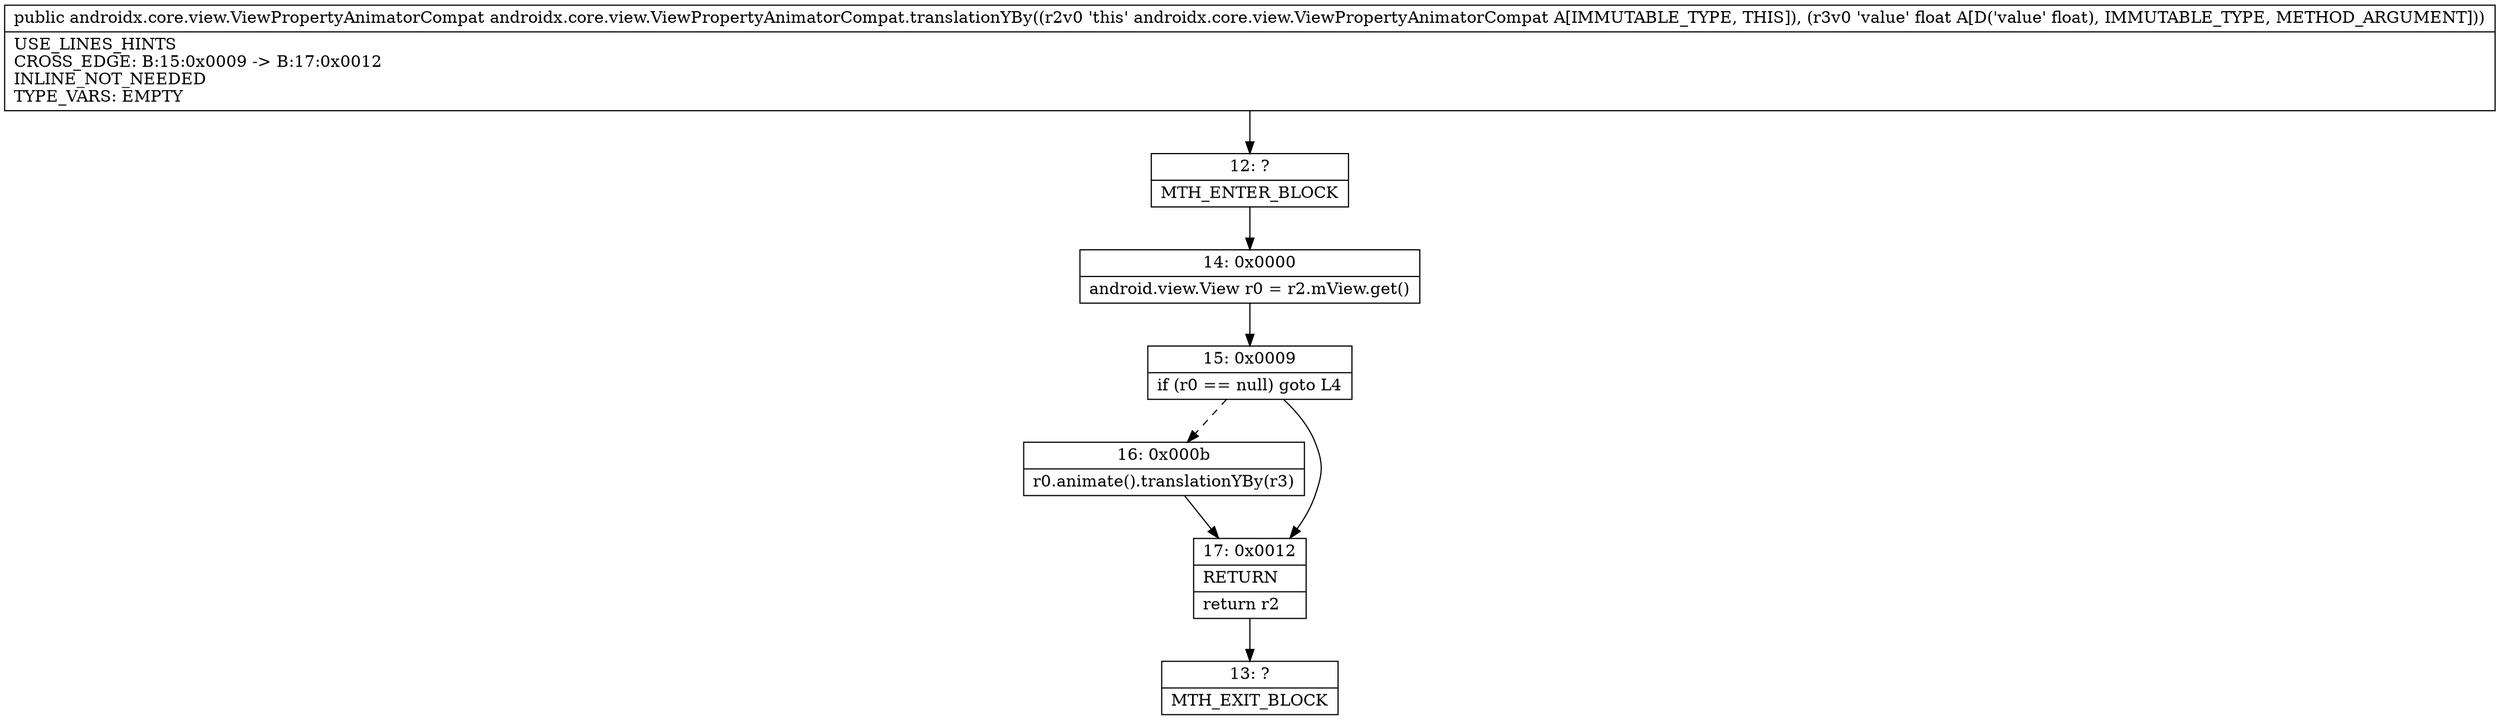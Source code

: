 digraph "CFG forandroidx.core.view.ViewPropertyAnimatorCompat.translationYBy(F)Landroidx\/core\/view\/ViewPropertyAnimatorCompat;" {
Node_12 [shape=record,label="{12\:\ ?|MTH_ENTER_BLOCK\l}"];
Node_14 [shape=record,label="{14\:\ 0x0000|android.view.View r0 = r2.mView.get()\l}"];
Node_15 [shape=record,label="{15\:\ 0x0009|if (r0 == null) goto L4\l}"];
Node_16 [shape=record,label="{16\:\ 0x000b|r0.animate().translationYBy(r3)\l}"];
Node_17 [shape=record,label="{17\:\ 0x0012|RETURN\l|return r2\l}"];
Node_13 [shape=record,label="{13\:\ ?|MTH_EXIT_BLOCK\l}"];
MethodNode[shape=record,label="{public androidx.core.view.ViewPropertyAnimatorCompat androidx.core.view.ViewPropertyAnimatorCompat.translationYBy((r2v0 'this' androidx.core.view.ViewPropertyAnimatorCompat A[IMMUTABLE_TYPE, THIS]), (r3v0 'value' float A[D('value' float), IMMUTABLE_TYPE, METHOD_ARGUMENT]))  | USE_LINES_HINTS\lCROSS_EDGE: B:15:0x0009 \-\> B:17:0x0012\lINLINE_NOT_NEEDED\lTYPE_VARS: EMPTY\l}"];
MethodNode -> Node_12;Node_12 -> Node_14;
Node_14 -> Node_15;
Node_15 -> Node_16[style=dashed];
Node_15 -> Node_17;
Node_16 -> Node_17;
Node_17 -> Node_13;
}

